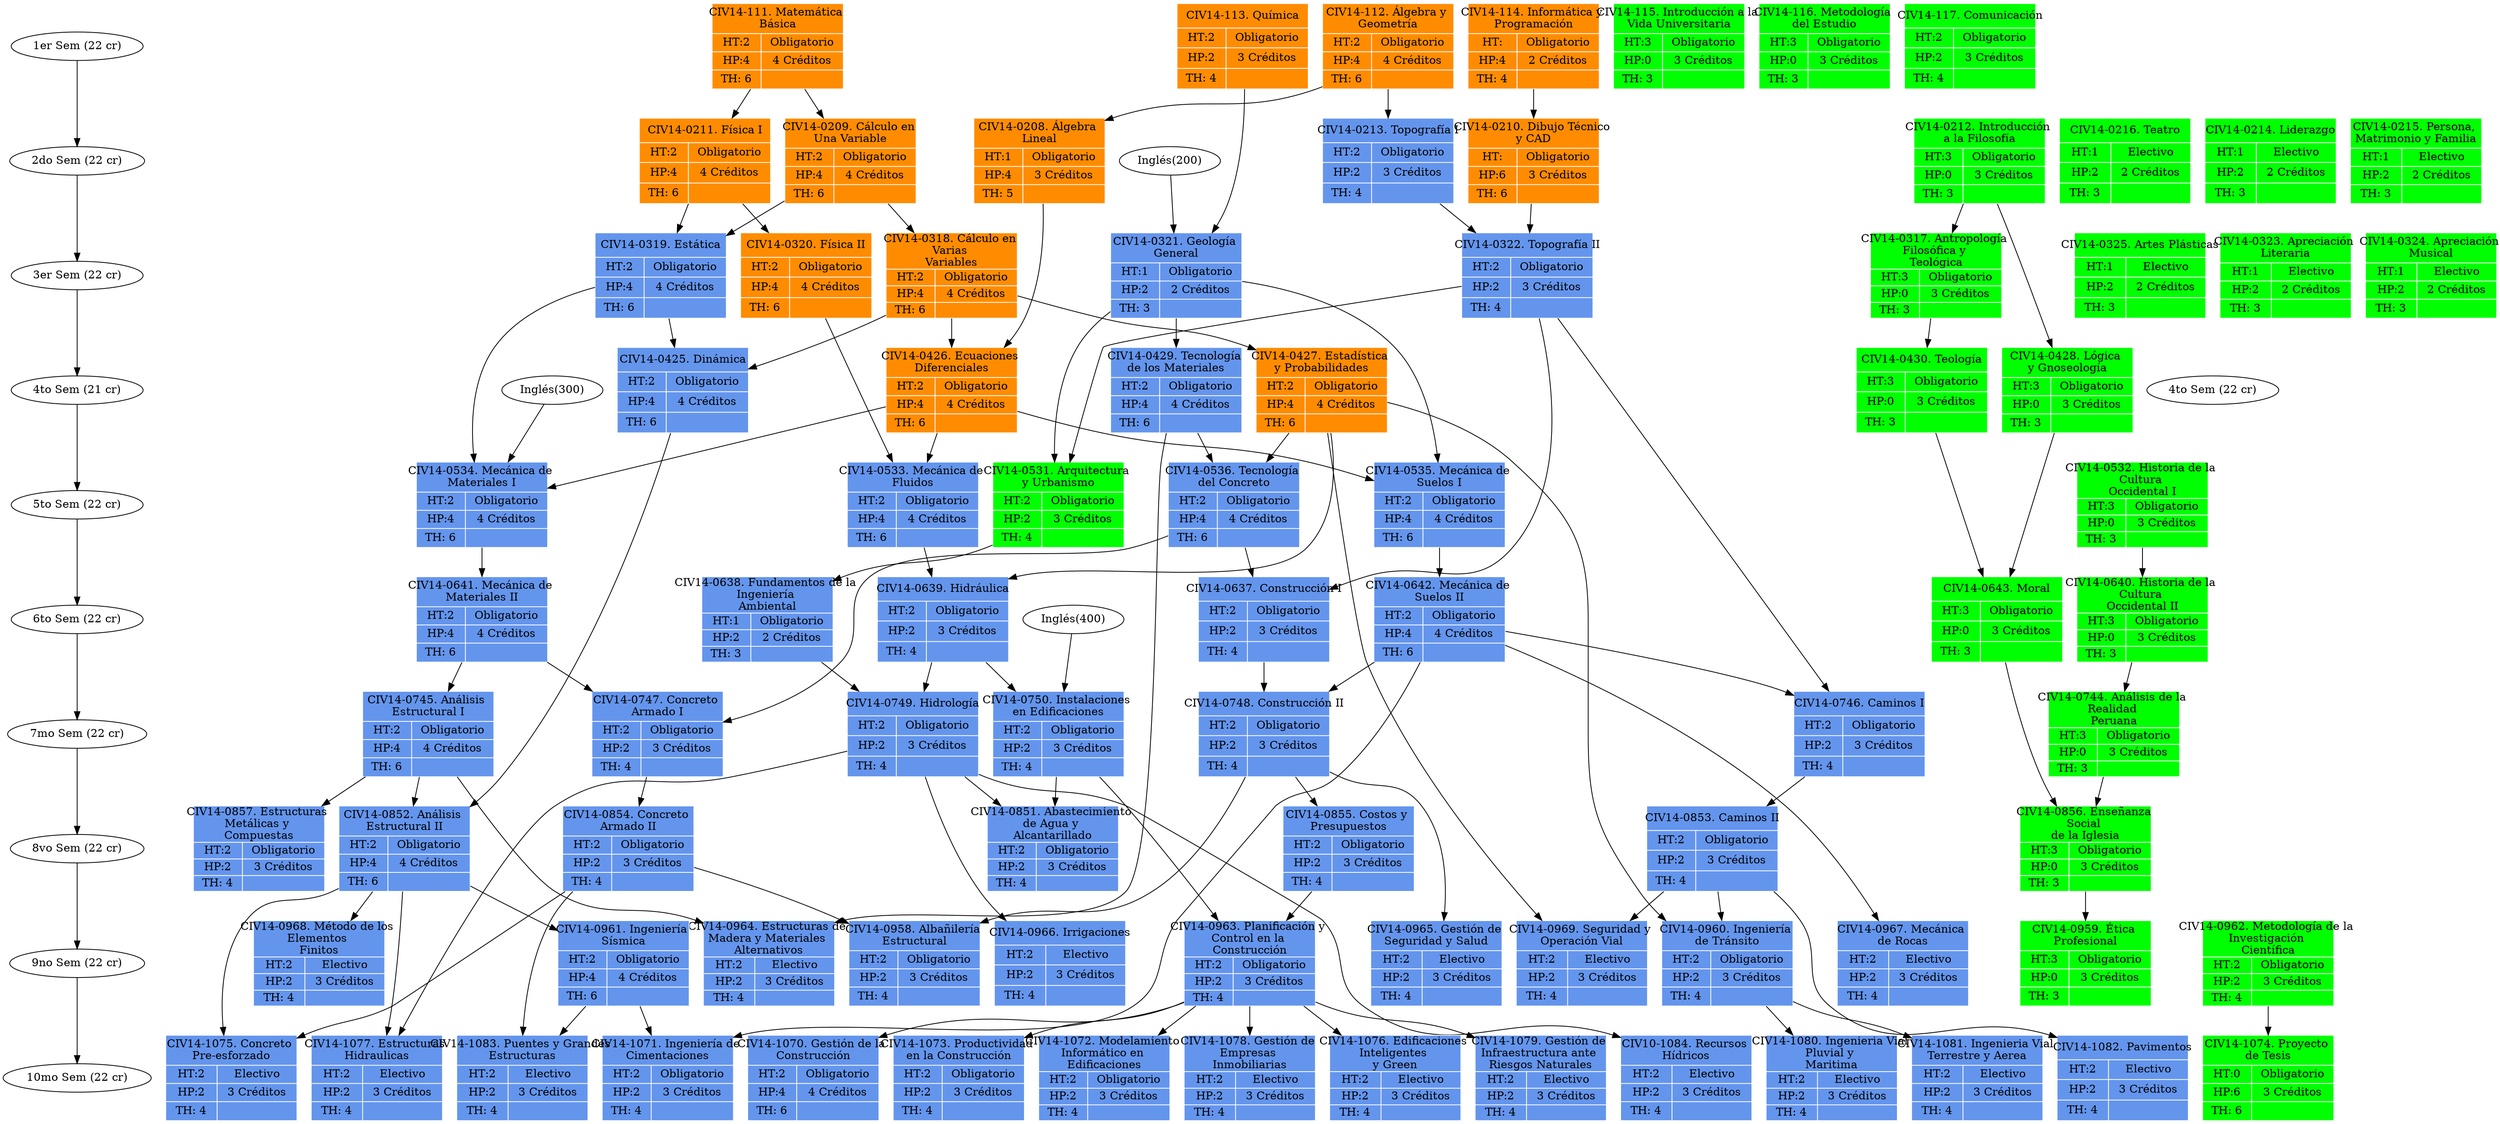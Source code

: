 digraph curricula							
{							
	bgcolor=white;						
	"1er Sem (22 cr)"->"2do Sem (22 cr)"->"3er Sem (22 cr)"->"4to Sem (21 cr)"->"5to Sem (22 cr)"->"6to Sem (22 cr)"->"7mo Sem (22 cr)"->"8vo Sem (22 cr)"->"9no Sem (22 cr)"->"10mo Sem (22 cr)";						
							
							
	"CIV14-111" [shape=record,width=2.3,fontsize=14, height=1.5,fixedsize=true,fontcolor=black,color=white,style=filled,peripheries=2, fillcolor=darkorange, label="{CIV14-111. Matemática \nBásica|{{HT:2|HP:4|TH: 6}|{Obligatorio|4 Créditos|  }}}"];						
	"CIV14-112" [shape=record,width=2.3,fontsize=14, height=1.5,fixedsize=true,fontcolor=black,color=white,style=filled,peripheries=2, fillcolor=darkorange, label="{CIV14-112. Álgebra y \nGeometría|{{HT:2|HP:4|TH: 6}|{Obligatorio|4 Créditos|  }}}"];						
	"CIV14-113" [shape=record,width=2.3,fontsize=14, height=1.5,fixedsize=true,fontcolor=black,color=white,style=filled,peripheries=2, fillcolor=darkorange, label="{CIV14-113. Química|{{HT:2|HP:2|TH: 4}|{Obligatorio|3 Créditos|  }}}"];						
	"CIV14-114" [shape=record,width=2.3,fontsize=14, height=1.5,fixedsize=true,fontcolor=black,color=white,style=filled,peripheries=2, fillcolor=darkorange, label="{CIV14-114. Informática y \nProgramación|{{HT:|HP:4|TH: 4}|{Obligatorio|2 Créditos|  }}}"];						
	"CIV14-115" [shape=record,width=2.3,fontsize=14, height=1.5,fixedsize=true,fontcolor=black,color=white,style=filled,peripheries=2, fillcolor=green, label="{CIV14-115. Introducción a la \nVida Universitaria|{{HT:3|HP:0|TH: 3}|{Obligatorio|3 Créditos|  }}}"];						
	"CIV14-116" [shape=record,width=2.3,fontsize=14, height=1.5,fixedsize=true,fontcolor=black,color=white,style=filled,peripheries=2, fillcolor=green, label="{CIV14-116. Metodología \ndel Estudio|{{HT:3|HP:0|TH: 3}|{Obligatorio|3 Créditos|  }}}"];						
	"CIV14-117" [shape=record,width=2.3,fontsize=14, height=1.5,fixedsize=true,fontcolor=black,color=white,style=filled,peripheries=2, fillcolor=green, label="{CIV14-117. Comunicación|{{HT:2|HP:2|TH: 4}|{Obligatorio|3 Créditos|  }}}"];						
							
							
							
							
							
	"CIV14-0209" [shape=record,width=2.3,fontsize=14, height=1.5,fixedsize=true,fontcolor=black,color=white,style=filled,peripheries=2, fillcolor=darkorange, label="{CIV14-0209. Cálculo en \nUna Variable|{{HT:2|HP:4|TH: 6}|{Obligatorio|4 Créditos|  }}}"];		"CIV14-111"->"CIV14-0209";				
	"CIV14-0208" [shape=record,width=2.3,fontsize=14, height=1.5,fixedsize=true,fontcolor=black,color=white,style=filled,peripheries=2, fillcolor=darkorange, label="{CIV14-0208. Álgebra \nLineal|{{HT:1|HP:4|TH: 5}|{Obligatorio|3 Créditos|  }}}"];		"CIV14-112"->"CIV14-0208";				
	"CIV14-0211" [shape=record,width=2.3,fontsize=14, height=1.5,fixedsize=true,fontcolor=black,color=white,style=filled,peripheries=2, fillcolor=darkorange, label="{CIV14-0211. Física I|{{HT:2|HP:4|TH: 6}|{Obligatorio|4 Créditos|  }}}"];		"CIV14-111"->"CIV14-0211";				
	"CIV14-0210" [shape=record,width=2.3,fontsize=14, height=1.5,fixedsize=true,fontcolor=black,color=white,style=filled,peripheries=2, fillcolor=darkorange, label="{CIV14-0210. Dibujo Técnico \ny CAD|{{HT:|HP:6|TH: 6}|{Obligatorio|3 Créditos|  }}}"];		"CIV14-114"->"CIV14-0210";				
	"CIV14-0213" [shape=record,width=2.3,fontsize=14, height=1.5,fixedsize=true,fontcolor=black,color=white,style=filled,peripheries=2, fillcolor=cornflowerblue, label="{CIV14-0213. Topografía I|{{HT:2|HP:2|TH: 4}|{Obligatorio|3 Créditos|  }}}"];		"CIV14-112"->"CIV14-0213";				
	"CIV14-0212" [shape=record,width=2.3,fontsize=14, height=1.5,fixedsize=true,fontcolor=black,color=white,style=filled,peripheries=2, fillcolor=green, label="{CIV14-0212. Introducción \na la Filosofía|{{HT:3|HP:0|TH: 3}|{Obligatorio|3 Créditos|  }}}"];						 
	"CIV14-0216" [shape=record,width=2.3,fontsize=14, height=1.5,fixedsize=true,fontcolor=black,color=white,style=filled,peripheries=2, fillcolor=green, label="{CIV14-0216. Teatro |{{HT:1|HP:2|TH: 3}|{Electivo|2 Créditos|  }}}"];						
	"CIV14-0214" [shape=record,width=2.3,fontsize=14, height=1.5,fixedsize=true,fontcolor=black,color=white,style=filled,peripheries=2, fillcolor=green, label="{CIV14-0214. Liderazgo |{{HT:1|HP:2|TH: 3}|{Electivo|2 Créditos|  }}}"];						
	"CIV14-0215" [shape=record,width=2.3,fontsize=14, height=1.5,fixedsize=true,fontcolor=black,color=white,style=filled,peripheries=2, fillcolor=green, label="{CIV14-0215. Persona, \nMatrimonio y Familia |{{HT:1|HP:2|TH: 3}|{Electivo|2 Créditos|  }}}"];													
							
							
							
							
	"CIV14-0318" [shape=record,width=2.3,fontsize=14, height=1.5,fixedsize=true,fontcolor=black,color=white,style=filled,peripheries=2, fillcolor=darkorange, label="{CIV14-0318. Cálculo en \nVarias \nVariables|{{HT:2|HP:4|TH: 6}|{Obligatorio|4 Créditos|  }}}"];		"CIV14-0209"->"CIV14-0318";				
	"CIV14-0320" [shape=record,width=2.3,fontsize=14, height=1.5,fixedsize=true,fontcolor=black,color=white,style=filled,peripheries=2, fillcolor=darkorange, label="{CIV14-0320. Física II|{{HT:2|HP:4|TH: 6}|{Obligatorio|4 Créditos|  }}}"];		"CIV14-0211"->"CIV14-0320";				
	"CIV14-0319" [shape=record,width=2.3,fontsize=14, height=1.5,fixedsize=true,fontcolor=black,color=white,style=filled,peripheries=2, fillcolor=cornflowerblue, label="{CIV14-0319. Estática|{{HT:2|HP:4|TH: 6}|{Obligatorio|4 Créditos|  }}}"];		"CIV14-0211"->"CIV14-0319";	"CIV14-0209"->"CIV14-0319";			
	"CIV14-0322" [shape=record,width=2.3,fontsize=14, height=1.5,fixedsize=true,fontcolor=black,color=white,style=filled,peripheries=2, fillcolor=cornflowerblue, label="{CIV14-0322. Topografía II|{{HT:2|HP:2|TH: 4}|{Obligatorio|3 Créditos|  }}}"];		"CIV14-0213"->"CIV14-0322";	"CIV14-0210"->"CIV14-0322";			
	"CIV14-0321" [shape=record,width=2.3,fontsize=14, height=1.5,fixedsize=true,fontcolor=black,color=white,style=filled,peripheries=2, fillcolor=cornflowerblue, label="{CIV14-0321. Geología \nGeneral|{{HT:1|HP:2|TH: 3}|{Obligatorio|2 Créditos|  }}}"];		"CIV14-113"->"CIV14-0321";			"Inglés(200)"->"CIV14-0321";	
	"CIV14-0317" [shape=record,width=2.3,fontsize=14, height=1.5,fixedsize=true,fontcolor=black,color=white,style=filled,peripheries=2, fillcolor=green, label="{CIV14-0317. Antropología \nFilosófica y \nTeológica|{{HT:3|HP:0|TH: 3}|{Obligatorio|3 Créditos|  }}}"];		"CIV14-0212"->"CIV14-0317";				
	"CIV14-0325" [shape=record,width=2.3,fontsize=14, height=1.5,fixedsize=true,fontcolor=black,color=white,style=filled,peripheries=2, fillcolor=green, label="{CIV14-0325. Artes Plásticas |{{HT:1|HP:2|TH: 3}|{Electivo|2 Créditos|  }}}"];						
	"CIV14-0323" [shape=record,width=2.3,fontsize=14, height=1.5,fixedsize=true,fontcolor=black,color=white,style=filled,peripheries=2, fillcolor=green, label="{CIV14-0323. Apreciación \nLiteraria |{{HT:1|HP:2|TH: 3}|{Electivo|2 Créditos|  }}}"];						
	"CIV14-0324" [shape=record,width=2.3,fontsize=14, height=1.5,fixedsize=true,fontcolor=black,color=white,style=filled,peripheries=2, fillcolor=green, label="{CIV14-0324. Apreciación \nMusical |{{HT:1|HP:2|TH: 3}|{Electivo|2 Créditos|  }}}"];						
							
							
							
							
							
	"CIV14-0426" [shape=record,width=2.3,fontsize=14, height=1.5,fixedsize=true,fontcolor=black,color=white,style=filled,peripheries=2, fillcolor=darkorange, label="{CIV14-0426. Ecuaciones \nDiferenciales|{{HT:2|HP:4|TH: 6}|{Obligatorio|4 Créditos|  }}}"];		"CIV14-0318"->"CIV14-0426";	"CIV14-0208"->"CIV14-0426";			
	"CIV14-0427" [shape=record,width=2.3,fontsize=14, height=1.5,fixedsize=true,fontcolor=black,color=white,style=filled,peripheries=2, fillcolor=darkorange, label="{CIV14-0427. Estadística \ny Probabilidades|{{HT:2|HP:4|TH: 6}|{Obligatorio|4 Créditos|  }}}"];		"CIV14-0318"->"CIV14-0427";				
	"CIV14-0425" [shape=record,width=2.3,fontsize=14, height=1.5,fixedsize=true,fontcolor=black,color=white,style=filled,peripheries=2, fillcolor=cornflowerblue, label="{CIV14-0425. Dinámica|{{HT:2|HP:4|TH: 6}|{Obligatorio|4 Créditos|  }}}"];		"CIV14-0319"->"CIV14-0425";	"CIV14-0318"->"CIV14-0425";			
	"CIV14-0429" [shape=record,width=2.3,fontsize=14, height=1.5,fixedsize=true,fontcolor=black,color=white,style=filled,peripheries=2, fillcolor=cornflowerblue, label="{CIV14-0429. Tecnología \nde los Materiales|{{HT:2|HP:4|TH: 6}|{Obligatorio|4 Créditos|  }}}"];		"CIV14-0321"->"CIV14-0429";				
	"CIV14-0430" [shape=record,width=2.3,fontsize=14, height=1.5,fixedsize=true,fontcolor=black,color=white,style=filled,peripheries=2, fillcolor=green, label="{CIV14-0430. Teología|{{HT:3|HP:0|TH: 3}|{Obligatorio|3 Créditos|  }}}"];		"CIV14-0317"->"CIV14-0430";				
	"CIV14-0428" [shape=record,width=2.3,fontsize=14, height=1.5,fixedsize=true,fontcolor=black,color=white,style=filled,peripheries=2, fillcolor=green, label="{CIV14-0428. Lógica \ny Gnoseología|{{HT:3|HP:0|TH: 3}|{Obligatorio|3 Créditos|  }}}"];		"CIV14-0212"->"CIV14-0428";				
							
							
							
							
							
	"CIV14-0534" [shape=record,width=2.3,fontsize=14, height=1.5,fixedsize=true,fontcolor=black,color=white,style=filled,peripheries=2, fillcolor=cornflowerblue, label="{CIV14-0534. Mecánica de \nMateriales I|{{HT:2|HP:4|TH: 6}|{Obligatorio|4 Créditos|  }}}"];		"CIV14-0319"->"CIV14-0534";	"CIV14-0426"->"CIV14-0534";		"Inglés(300)"->"CIV14-0534";	
	"CIV14-0535" [shape=record,width=2.3,fontsize=14, height=1.5,fixedsize=true,fontcolor=black,color=white,style=filled,peripheries=2, fillcolor=cornflowerblue, label="{CIV14-0535. Mecánica de \nSuelos I|{{HT:2|HP:4|TH: 6}|{Obligatorio|4 Créditos|  }}}"];		"CIV14-0321"->"CIV14-0535";	"CIV14-0426"->"CIV14-0535";			
	"CIV14-0533" [shape=record,width=2.3,fontsize=14, height=1.5,fixedsize=true,fontcolor=black,color=white,style=filled,peripheries=2, fillcolor=cornflowerblue, label="{CIV14-0533. Mecánica de \nFluidos|{{HT:2|HP:4|TH: 6}|{Obligatorio|4 Créditos|  }}}"];		"CIV14-0320"->"CIV14-0533";	"CIV14-0426"->"CIV14-0533";			
	"CIV14-0536" [shape=record,width=2.3,fontsize=14, height=1.5,fixedsize=true,fontcolor=black,color=white,style=filled,peripheries=2, fillcolor=cornflowerblue, label="{CIV14-0536. Tecnología \ndel Concreto|{{HT:2|HP:4|TH: 6}|{Obligatorio|4 Créditos|  }}}"];		"CIV14-0427"->"CIV14-0536";	"CIV14-0429"->"CIV14-0536";			
	"CIV14-0531" [shape=record,width=2.3,fontsize=14, height=1.5,fixedsize=true,fontcolor=black,color=white,style=filled,peripheries=2, fillcolor=green, label="{CIV14-0531. Arquitectura \ny Urbanismo|{{HT:2|HP:2|TH: 4}|{Obligatorio|3 Créditos|  }}}"];		"CIV14-0322"->"CIV14-0531";	"CIV14-0321"->"CIV14-0531";			
	"CIV14-0532" [shape=record,width=2.3,fontsize=14, height=1.5,fixedsize=true,fontcolor=black,color=white,style=filled,peripheries=2, fillcolor=green, label="{CIV14-0532. Historia de la \nCultura \nOccidental I|{{HT:3|HP:0|TH: 3}|{Obligatorio|3 Créditos|  }}}"];						
							
							
							
							
							
	"CIV14-0641" [shape=record,width=2.3,fontsize=14, height=1.5,fixedsize=true,fontcolor=black,color=white,style=filled,peripheries=2, fillcolor=cornflowerblue, label="{CIV14-0641. Mecánica de \nMateriales II|{{HT:2|HP:4|TH: 6}|{Obligatorio|4 Créditos|  }}}"];		"CIV14-0534"->"CIV14-0641";				
	"CIV14-0642" [shape=record,width=2.3,fontsize=14, height=1.5,fixedsize=true,fontcolor=black,color=white,style=filled,peripheries=2, fillcolor=cornflowerblue, label="{CIV14-0642. Mecánica de \nSuelos II|{{HT:2|HP:4|TH: 6}|{Obligatorio|4 Créditos|  }}}"];		"CIV14-0535"->"CIV14-0642";				
	"CIV14-0639" [shape=record,width=2.3,fontsize=14, height=1.5,fixedsize=true,fontcolor=black,color=white,style=filled,peripheries=2, fillcolor=cornflowerblue, label="{CIV14-0639. Hidráulica|{{HT:2|HP:2|TH: 4}|{Obligatorio|3 Créditos|  }}}"];		"CIV14-0533"->"CIV14-0639";	"CIV14-0427"->"CIV14-0639";			
	"CIV14-0637" [shape=record,width=2.3,fontsize=14, height=1.5,fixedsize=true,fontcolor=black,color=white,style=filled,peripheries=2, fillcolor=cornflowerblue, label="{CIV14-0637. Construcción I|{{HT:2|HP:2|TH: 4}|{Obligatorio|3 Créditos|  }}}"];		"CIV14-0536"->"CIV14-0637";	"CIV14-0322"->"CIV14-0637";			
	"CIV14-0638" [shape=record,width=2.3,fontsize=14, height=1.5,fixedsize=true,fontcolor=black,color=white,style=filled,peripheries=2, fillcolor=cornflowerblue, label="{CIV14-0638. Fundamentos de la \nIngeniería \nAmbiental|{{HT:1|HP:2|TH: 3}|{Obligatorio|2 Créditos|  }}}"];		"CIV14-0531"->"CIV14-0638";				
	"CIV14-0643" [shape=record,width=2.3,fontsize=14, height=1.5,fixedsize=true,fontcolor=black,color=white,style=filled,peripheries=2, fillcolor=green, label="{CIV14-0643. Moral|{{HT:3|HP:0|TH: 3}|{Obligatorio|3 Créditos|  }}}"];		"CIV14-0430"->"CIV14-0643";	"CIV14-0428"->"CIV14-0643";			
	"CIV14-0640" [shape=record,width=2.3,fontsize=14, height=1.5,fixedsize=true,fontcolor=black,color=white,style=filled,peripheries=2, fillcolor=green, label="{CIV14-0640. Historia de  la \nCultura \nOccidental II|{{HT:3|HP:0|TH: 3}|{Obligatorio|3 Créditos|  }}}"];		"CIV14-0532"->"CIV14-0640";				
							
							
							
							
							
	"CIV14-0745" [shape=record,width=2.3,fontsize=14, height=1.5,fixedsize=true,fontcolor=black,color=white,style=filled,peripheries=2, fillcolor=cornflowerblue, label="{CIV14-0745. Análisis \nEstructural I|{{HT:2|HP:4|TH: 6}|{Obligatorio|4 Créditos|  }}}"];		"CIV14-0641"->"CIV14-0745";				
	"CIV14-0748" [shape=record,width=2.3,fontsize=14, height=1.5,fixedsize=true,fontcolor=black,color=white,style=filled,peripheries=2, fillcolor=cornflowerblue, label="{CIV14-0748. Construcción II|{{HT:2|HP:2|TH: 4}|{Obligatorio|3 Créditos|  }}}"];		"CIV14-0637"->"CIV14-0748";	"CIV14-0642"->"CIV14-0748";			
	"CIV14-0747" [shape=record,width=2.3,fontsize=14, height=1.5,fixedsize=true,fontcolor=black,color=white,style=filled,peripheries=2, fillcolor=cornflowerblue, label="{CIV14-0747. Concreto \nArmado I|{{HT:2|HP:2|TH: 4}|{Obligatorio|3 Créditos|  }}}"];		"CIV14-0641"->"CIV14-0747";	"CIV14-0536"->"CIV14-0747";			
	"CIV14-0746" [shape=record,width=2.3,fontsize=14, height=1.5,fixedsize=true,fontcolor=black,color=white,style=filled,peripheries=2, fillcolor=cornflowerblue, label="{CIV14-0746. Caminos I|{{HT:2|HP:2|TH: 4}|{Obligatorio|3 Créditos|  }}}"];		"CIV14-0642"->"CIV14-0746";	"CIV14-0322"->"CIV14-0746";			
	"CIV14-0749" [shape=record,width=2.3,fontsize=14, height=1.5,fixedsize=true,fontcolor=black,color=white,style=filled,peripheries=2, fillcolor=cornflowerblue, label="{CIV14-0749. Hidrología|{{HT:2|HP:2|TH: 4}|{Obligatorio|3 Créditos|  }}}"];		"CIV14-0639"->"CIV14-0749";	"CIV14-0638"->"CIV14-0749";			
	"CIV14-0750" [shape=record,width=2.3,fontsize=14, height=1.5,fixedsize=true,fontcolor=black,color=white,style=filled,peripheries=2, fillcolor=cornflowerblue, label="{CIV14-0750. Instalaciones \nen Edificaciones|{{HT:2|HP:2|TH: 4}|{Obligatorio|3 Créditos|  }}}"];		"CIV14-0639"->"CIV14-0750";			"Inglés(400)"->"CIV14-0750";	
	"CIV14-0744" [shape=record,width=2.3,fontsize=14, height=1.5,fixedsize=true,fontcolor=black,color=white,style=filled,peripheries=2, fillcolor=green, label="{CIV14-0744. Análisis de la \nRealidad \nPeruana|{{HT:3|HP:0|TH: 3}|{Obligatorio|3 Créditos|  }}}"];		"CIV14-0640"->"CIV14-0744";				
							
							
							
							
							
	"CIV14-0852" [shape=record,width=2.3,fontsize=14, height=1.5,fixedsize=true,fontcolor=black,color=white,style=filled,peripheries=2, fillcolor=cornflowerblue, label="{CIV14-0852. Análisis \nEstructural II|{{HT:2|HP:4|TH: 6}|{Obligatorio|4 Créditos|  }}}"];		"CIV14-0745"->"CIV14-0852";	"CIV14-0425"->"CIV14-0852";			
	"CIV14-0854" [shape=record,width=2.3,fontsize=14, height=1.5,fixedsize=true,fontcolor=black,color=white,style=filled,peripheries=2, fillcolor=cornflowerblue, label="{CIV14-0854. Concreto \nArmado II|{{HT:2|HP:2|TH: 4}|{Obligatorio|3 Créditos|  }}}"];		"CIV14-0747"->"CIV14-0854";				
	"CIV14-0857" [shape=record,width=2.3,fontsize=14, height=1.5,fixedsize=true,fontcolor=black,color=white,style=filled,peripheries=2, fillcolor=cornflowerblue, label="{CIV14-0857. Estructuras \nMetálicas y \nCompuestas|{{HT:2|HP:2|TH: 4}|{Obligatorio|3 Créditos|  }}}"];		"CIV14-0745"->"CIV14-0857";				
	"CIV14-0855" [shape=record,width=2.3,fontsize=14, height=1.5,fixedsize=true,fontcolor=black,color=white,style=filled,peripheries=2, fillcolor=cornflowerblue, label="{CIV14-0855. Costos y \nPresupuestos|{{HT:2|HP:2|TH: 4}|{Obligatorio|3 Créditos|  }}}"];		"CIV14-0748"->"CIV14-0855";				
	"CIV14-0853" [shape=record,width=2.3,fontsize=14, height=1.5,fixedsize=true,fontcolor=black,color=white,style=filled,peripheries=2, fillcolor=cornflowerblue, label="{CIV14-0853. Caminos II|{{HT:2|HP:2|TH: 4}|{Obligatorio|3 Créditos|  }}}"];		"CIV14-0746"->"CIV14-0853";				
	"CIV14-0851" [shape=record,width=2.3,fontsize=14, height=1.5,fixedsize=true,fontcolor=black,color=white,style=filled,peripheries=2, fillcolor=cornflowerblue, label="{CIV14-0851. Abastecimiento \nde Agua y \nAlcantarillado|{{HT:2|HP:2|TH: 4}|{Obligatorio|3 Créditos|  }}}"];		"CIV14-0750"->"CIV14-0851";	"CIV14-0749"->"CIV14-0851";			
	"CIV14-0856" [shape=record,width=2.3,fontsize=14, height=1.5,fixedsize=true,fontcolor=black,color=white,style=filled,peripheries=2, fillcolor=green, label="{CIV14-0856. Enseñanza \nSocial \nde la Iglesia|{{HT:3|HP:0|TH: 3}|{Obligatorio|3 Créditos|  }}}"];		"CIV14-0643"->"CIV14-0856";	"CIV14-0744"->"CIV14-0856";			
							
							
							
							
							
	"CIV14-0961" [shape=record,width=2.3,fontsize=14, height=1.5,fixedsize=true,fontcolor=black,color=white,style=filled,peripheries=2, fillcolor=cornflowerblue, label="{CIV14-0961. Ingeniería \nSísmica|{{HT:2|HP:4|TH: 6}|{Obligatorio|4 Créditos|  }}}"];		"CIV14-0852"->"CIV14-0961";				
	"CIV14-0958" [shape=record,width=2.3,fontsize=14, height=1.5,fixedsize=true,fontcolor=black,color=white,style=filled,peripheries=2, fillcolor=cornflowerblue, label="{CIV14-0958. Albañilería \nEstructural|{{HT:2|HP:2|TH: 4}|{Obligatorio|3 Créditos|  }}}"];		"CIV14-0854"->"CIV14-0958";	"CIV14-0748"->"CIV14-0958";			
	"CIV14-0963" [shape=record,width=2.3,fontsize=14, height=1.5,fixedsize=true,fontcolor=black,color=white,style=filled,peripheries=2, fillcolor=cornflowerblue, label="{CIV14-0963. Planificación y \nControl en la \nConstrucción|{{HT:2|HP:2|TH: 4}|{Obligatorio|3 Créditos|  }}}"];		"CIV14-0855"->"CIV14-0963";	"CIV14-0750"->"CIV14-0963";			
	"CIV14-0960" [shape=record,width=2.3,fontsize=14, height=1.5,fixedsize=true,fontcolor=black,color=white,style=filled,peripheries=2, fillcolor=cornflowerblue, label="{CIV14-0960. Ingeniería \nde Tránsito|{{HT:2|HP:2|TH: 4}|{Obligatorio|3 Créditos|  }}}"];		"CIV14-0853"->"CIV14-0960";	"CIV14-0427"->"CIV14-0960";			
	"CIV14-0962" [shape=record,width=2.3,fontsize=14, height=1.5,fixedsize=true,fontcolor=black,color=white,style=filled,peripheries=2, fillcolor=green, label="{CIV14-0962. Metodología de la \nInvestigación \nCientífica|{{HT:2|HP:2|TH: 4}|{Obligatorio|3 Créditos|  }}}"];						
	"CIV14-0959" [shape=record,width=2.3,fontsize=14, height=1.5,fixedsize=true,fontcolor=black,color=white,style=filled,peripheries=2, fillcolor=green, label="{CIV14-0959. Ética \nProfesional|{{HT:3|HP:0|TH: 3}|{Obligatorio|3 Créditos|  }}}"];		"CIV14-0856"->"CIV14-0959";				
	"CIV14-0967" [shape=record,width=2.3,fontsize=14, height=1.5,fixedsize=true,fontcolor=black,color=white,style=filled,peripheries=2, fillcolor=cornflowerblue, label="{CIV14-0967. Mecánica \nde Rocas|{{HT:2|HP:2|TH: 4}|{Electivo|3 Créditos|  }}}"];		"CIV14-0642"->"CIV14-0967";				
	"CIV14-0968" [shape=record,width=2.3,fontsize=14, height=1.5,fixedsize=true,fontcolor=black,color=white,style=filled,peripheries=2, fillcolor=cornflowerblue, label="{CIV14-0968. Método de los \nElementos \nFinitos|{{HT:2|HP:2|TH: 4}|{Electivo|3 Créditos|  }}}"];		"CIV14-0852"->"CIV14-0968";				
	"CIV14-0964" [shape=record,width=2.3,fontsize=14, height=1.5,fixedsize=true,fontcolor=black,color=white,style=filled,peripheries=2, fillcolor=cornflowerblue, label="{CIV14-0964. Estructuras de \nMadera y Materiales \nAlternativos|{{HT:2|HP:2|TH: 4}|{Electivo|3 Créditos|  }}}"];		"CIV14-0745"->"CIV14-0964";	"CIV14-0429"->"CIV14-0964";			
	"CIV14-0966" [shape=record,width=2.3,fontsize=14, height=1.5,fixedsize=true,fontcolor=black,color=white,style=filled,peripheries=2, fillcolor=cornflowerblue, label="{CIV14-0966. Irrigaciones|{{HT:2|HP:2|TH: 4}|{Electivo|3 Créditos|  }}}"];		"CIV14-0749"->"CIV14-0966";				
	"CIV14-0969" [shape=record,width=2.3,fontsize=14, height=1.5,fixedsize=true,fontcolor=black,color=white,style=filled,peripheries=2, fillcolor=cornflowerblue, label="{CIV14-0969. Seguridad y \nOperación Vial|{{HT:2|HP:2|TH: 4}|{Electivo|3 Créditos|  }}}"];		"CIV14-0853"->"CIV14-0969";	"CIV14-0427"->"CIV14-0969";			
	"CIV14-0965" [shape=record,width=2.3,fontsize=14, height=1.5,fixedsize=true,fontcolor=black,color=white,style=filled,peripheries=2, fillcolor=cornflowerblue, label="{CIV14-0965. Gestión de \nSeguridad y Salud|{{HT:2|HP:2|TH: 4}|{Electivo|3 Créditos|  }}}"];		"CIV14-0748"->"CIV14-0965";				
							
							
							
							
							
	"CIV14-1070" [shape=record,width=2.3,fontsize=14, height=1.5,fixedsize=true,fontcolor=black,color=white,style=filled,peripheries=2, fillcolor=cornflowerblue, label="{CIV14-1070. Gestión de la \nConstrucción|{{HT:2|HP:4|TH: 6}|{Obligatorio|4 Créditos|  }}}"];		"CIV14-0963"->"CIV14-1070";				
	"CIV14-1071" [shape=record,width=2.3,fontsize=14, height=1.5,fixedsize=true,fontcolor=black,color=white,style=filled,peripheries=2, fillcolor=cornflowerblue, label="{CIV14-1071. Ingeniería de \nCimentaciones|{{HT:2|HP:2|TH: 4}|{Obligatorio|3 Créditos|  }}}"];		"CIV14-0961"->"CIV14-1071";	"CIV14-0642"->"CIV14-1071";			
	"CIV14-1073" [shape=record,width=2.3,fontsize=14, height=1.5,fixedsize=true,fontcolor=black,color=white,style=filled,peripheries=2, fillcolor=cornflowerblue, label="{CIV14-1073. Productividad \nen la Construcción|{{HT:2|HP:2|TH: 4}|{Obligatorio|3 Créditos|  }}}"];		"CIV14-0963"->"CIV14-1073";				
	"CIV14-1072" [shape=record,width=2.3,fontsize=14, height=1.5,fixedsize=true,fontcolor=black,color=white,style=filled,peripheries=2, fillcolor=cornflowerblue, label="{CIV14-1072. Modelamiento \nInformático en \nEdificaciones|{{HT:2|HP:2|TH: 4}|{Obligatorio|3 Créditos|  }}}"];		"CIV14-0963"->"CIV14-1072";				
	"CIV14-1074" [shape=record,width=2.3,fontsize=14, height=1.5,fixedsize=true,fontcolor=black,color=white,style=filled,peripheries=2, fillcolor=green, label="{CIV14-1074. Proyecto \nde Tesis|{{HT:0|HP:6|TH: 6}|{Obligatorio|3 Créditos|  }}}"];		"CIV14-0962"->"CIV14-1074";				
	"CIV14-1082" [shape=record,width=2.3,fontsize=14, height=1.5,fixedsize=true,fontcolor=black,color=white,style=filled,peripheries=2, fillcolor=cornflowerblue, label="{CIV14-1082. Pavimentos|{{HT:2|HP:2|TH: 4}|{Electivo|3 Créditos|  }}}"];		"CIV14-0853"->"CIV14-1082";				
	"CIV14-1083" [shape=record,width=2.3,fontsize=14, height=1.5,fixedsize=true,fontcolor=black,color=white,style=filled,peripheries=2, fillcolor=cornflowerblue, label="{CIV14-1083. Puentes y Grandes \nEstructuras|{{HT:2|HP:2|TH: 4}|{Electivo|3 Créditos|  }}}"];		"CIV14-0961"->"CIV14-1083";	"CIV14-0854"->"CIV14-1083";			
	"CIV14-1075" [shape=record,width=2.3,fontsize=14, height=1.5,fixedsize=true,fontcolor=black,color=white,style=filled,peripheries=2, fillcolor=cornflowerblue, label="{CIV14-1075. Concreto \nPre-esforzado|{{HT:2|HP:2|TH: 4}|{Electivo|3 Créditos|  }}}"];		"CIV14-0854"->"CIV14-1075";	"CIV14-0852"->"CIV14-1075";			
	"CIV10-1084" [shape=record,width=2.3,fontsize=14, height=1.5,fixedsize=true,fontcolor=black,color=white,style=filled,peripheries=2, fillcolor=cornflowerblue, label="{CIV10-1084. Recursos \nHídricos|{{HT:2|HP:2|TH: 4}|{Electivo|3 Créditos|  }}}"];		"CIV14-0749"->"CIV10-1084";				
	"CIV14-1077" [shape=record,width=2.3,fontsize=14, height=1.5,fixedsize=true,fontcolor=black,color=white,style=filled,peripheries=2, fillcolor=cornflowerblue, label="{CIV14-1077. Estructuras \nHidraulicas|{{HT:2|HP:2|TH: 4}|{Electivo|3 Créditos|  }}}"];		"CIV14-0749"->"CIV14-1077";	"CIV14-0852"->"CIV14-1077";			
	"CIV14-1081" [shape=record,width=2.3,fontsize=14, height=1.5,fixedsize=true,fontcolor=black,color=white,style=filled,peripheries=2, fillcolor=cornflowerblue, label="{CIV14-1081. Ingenieria Vial \nTerrestre y Aerea|{{HT:2|HP:2|TH: 4}|{Electivo|3 Créditos|  }}}"];		"CIV14-0960"->"CIV14-1081";				
	"CIV14-1080" [shape=record,width=2.3,fontsize=14, height=1.5,fixedsize=true,fontcolor=black,color=white,style=filled,peripheries=2, fillcolor=cornflowerblue, label="{CIV14-1080. Ingenieria Vial \nPluvial y \nMaritima|{{HT:2|HP:2|TH: 4}|{Electivo|3 Créditos|  }}}"];		"CIV14-0960"->"CIV14-1080";				
	"CIV14-1078" [shape=record,width=2.3,fontsize=14, height=1.5,fixedsize=true,fontcolor=black,color=white,style=filled,peripheries=2, fillcolor=cornflowerblue, label="{CIV14-1078. Gestión de \nEmpresas \nInmobiliarias|{{HT:2|HP:2|TH: 4}|{Electivo|3 Créditos|  }}}"];		"CIV14-0963"->"CIV14-1078";				
	"CIV14-1076" [shape=record,width=2.3,fontsize=14, height=1.5,fixedsize=true,fontcolor=black,color=white,style=filled,peripheries=2, fillcolor=cornflowerblue, label="{CIV14-1076. Edificaciones \nInteligentes \ny Green|{{HT:2|HP:2|TH: 4}|{Electivo|3 Créditos|  }}}"];		"CIV14-0963"->"CIV14-1076";				
	"CIV14-1079" [shape=record,width=2.3,fontsize=14, height=1.5,fixedsize=true,fontcolor=black,color=white,style=filled,peripheries=2, fillcolor=cornflowerblue, label="{CIV14-1079. Gestión de \nInfraestructura ante \nRiesgos Naturales|{{HT:2|HP:2|TH: 4}|{Electivo|3 Créditos|  }}}"];		"CIV14-0963"->"CIV14-1079";				
							
							
							
	 { rank = same;  "1er Sem (22 cr)";  "CIV14-111"; "CIV14-112"; "CIV14-113"; "CIV14-114"; "CIV14-115"; "CIV14-116"; "CIV14-117"; }						
	 { rank = same;  "2do Sem (22 cr)";"CIV14-0209"; "CIV14-0208"; "CIV14-0211"; "CIV14-0210"; "CIV14-0213"; "CIV14-0212"; "CIV14-0216"; "CIV14-0215"; "CIV14-0214"; }						
	 { rank = same;  "3er Sem (22 cr)";"CIV14-0318"; "CIV14-0320"; "CIV14-0319"; "CIV14-0322"; "CIV14-0321"; "CIV14-0317"; "CIV14-0325"; "CIV14-0323"; "CIV14-0324"; }						
	 { rank = same;  "4to Sem (22 cr)";"CIV14-0426"; "CIV14-0427"; "CIV14-0425"; "CIV14-0429"; "CIV14-0430"; "CIV14-0428"; }						
	 { rank = same;  "5to Sem (22 cr)";"CIV14-0534"; "CIV14-0535"; "CIV14-0533"; "CIV14-0536"; "CIV14-0531"; "CIV14-0532"; }						
	 { rank = same;  "6to Sem (22 cr)";"CIV14-0641"; "CIV14-0642"; "CIV14-0639"; "CIV14-0637"; "CIV14-0638"; "CIV14-0643"; "CIV14-0640"; }						
	 { rank = same;  "7mo Sem (22 cr)";"CIV14-0745"; "CIV14-0748"; "CIV14-0747"; "CIV14-0746"; "CIV14-0749"; "CIV14-0750"; "CIV14-0744"; }						
	 { rank = same;  "8vo Sem (22 cr)";"CIV14-0852"; "CIV14-0854"; "CIV14-0857"; "CIV14-0855"; "CIV14-0853"; "CIV14-0851"; "CIV14-0856"; }						
	 { rank = same;  "9no Sem (22 cr)";"CIV14-0961"; "CIV14-0958"; "CIV14-0963"; "CIV14-0960"; "CIV14-0962"; "CIV14-0959"; "CIV14-0967"; "CIV14-0968"; "CIV14-0964"; "CIV14-0966"; "CIV14-0969"; "CIV14-0965"; }						
	 { rank = same;  "10mo Sem (22 cr)";"CIV14-1070"; "CIV14-1071"; "CIV14-1073"; "CIV14-1072"; "CIV14-1074"; "CIV14-1082"; "CIV14-1083"; "CIV14-1075"; "CIV10-1084"; "CIV14-1077"; "CIV14-1081"; "CIV14-1080"; "CIV14-1078"; "CIV14-1076"; "CIV14-1079"; }						
}							